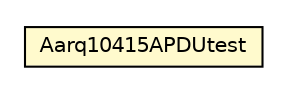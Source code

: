 #!/usr/local/bin/dot
#
# Class diagram 
# Generated by UMLGraph version R5_6-24-gf6e263 (http://www.umlgraph.org/)
#

digraph G {
	edge [fontname="Helvetica",fontsize=10,labelfontname="Helvetica",labelfontsize=10];
	node [fontname="Helvetica",fontsize=10,shape=plaintext];
	nodesep=0.25;
	ranksep=0.5;
	// org.universAAL.lddi.lib.ieeex73std.testchannel20601.Aarq10415APDUtest
	c72531 [label=<<table title="org.universAAL.lddi.lib.ieeex73std.testchannel20601.Aarq10415APDUtest" border="0" cellborder="1" cellspacing="0" cellpadding="2" port="p" bgcolor="lemonChiffon" href="./Aarq10415APDUtest.html">
		<tr><td><table border="0" cellspacing="0" cellpadding="1">
<tr><td align="center" balign="center"> Aarq10415APDUtest </td></tr>
		</table></td></tr>
		</table>>, URL="./Aarq10415APDUtest.html", fontname="Helvetica", fontcolor="black", fontsize=10.0];
}

